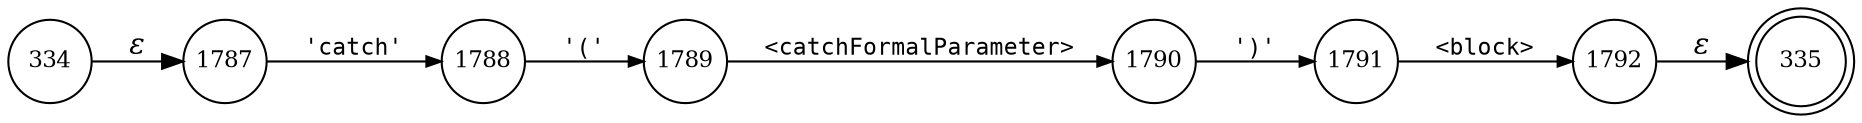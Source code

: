 digraph ATN {
rankdir=LR;
s335[fontsize=11, label="335", shape=doublecircle, fixedsize=true, width=.6];
s1792[fontsize=11,label="1792", shape=circle, fixedsize=true, width=.55, peripheries=1];
s1787[fontsize=11,label="1787", shape=circle, fixedsize=true, width=.55, peripheries=1];
s1788[fontsize=11,label="1788", shape=circle, fixedsize=true, width=.55, peripheries=1];
s1789[fontsize=11,label="1789", shape=circle, fixedsize=true, width=.55, peripheries=1];
s334[fontsize=11,label="334", shape=circle, fixedsize=true, width=.55, peripheries=1];
s1790[fontsize=11,label="1790", shape=circle, fixedsize=true, width=.55, peripheries=1];
s1791[fontsize=11,label="1791", shape=circle, fixedsize=true, width=.55, peripheries=1];
s334 -> s1787 [fontname="Times-Italic", label="&epsilon;"];
s1787 -> s1788 [fontsize=11, fontname="Courier", arrowsize=.7, label = "'catch'", arrowhead = normal];
s1788 -> s1789 [fontsize=11, fontname="Courier", arrowsize=.7, label = "'('", arrowhead = normal];
s1789 -> s1790 [fontsize=11, fontname="Courier", arrowsize=.7, label = "<catchFormalParameter>", arrowhead = normal];
s1790 -> s1791 [fontsize=11, fontname="Courier", arrowsize=.7, label = "')'", arrowhead = normal];
s1791 -> s1792 [fontsize=11, fontname="Courier", arrowsize=.7, label = "<block>", arrowhead = normal];
s1792 -> s335 [fontname="Times-Italic", label="&epsilon;"];
}